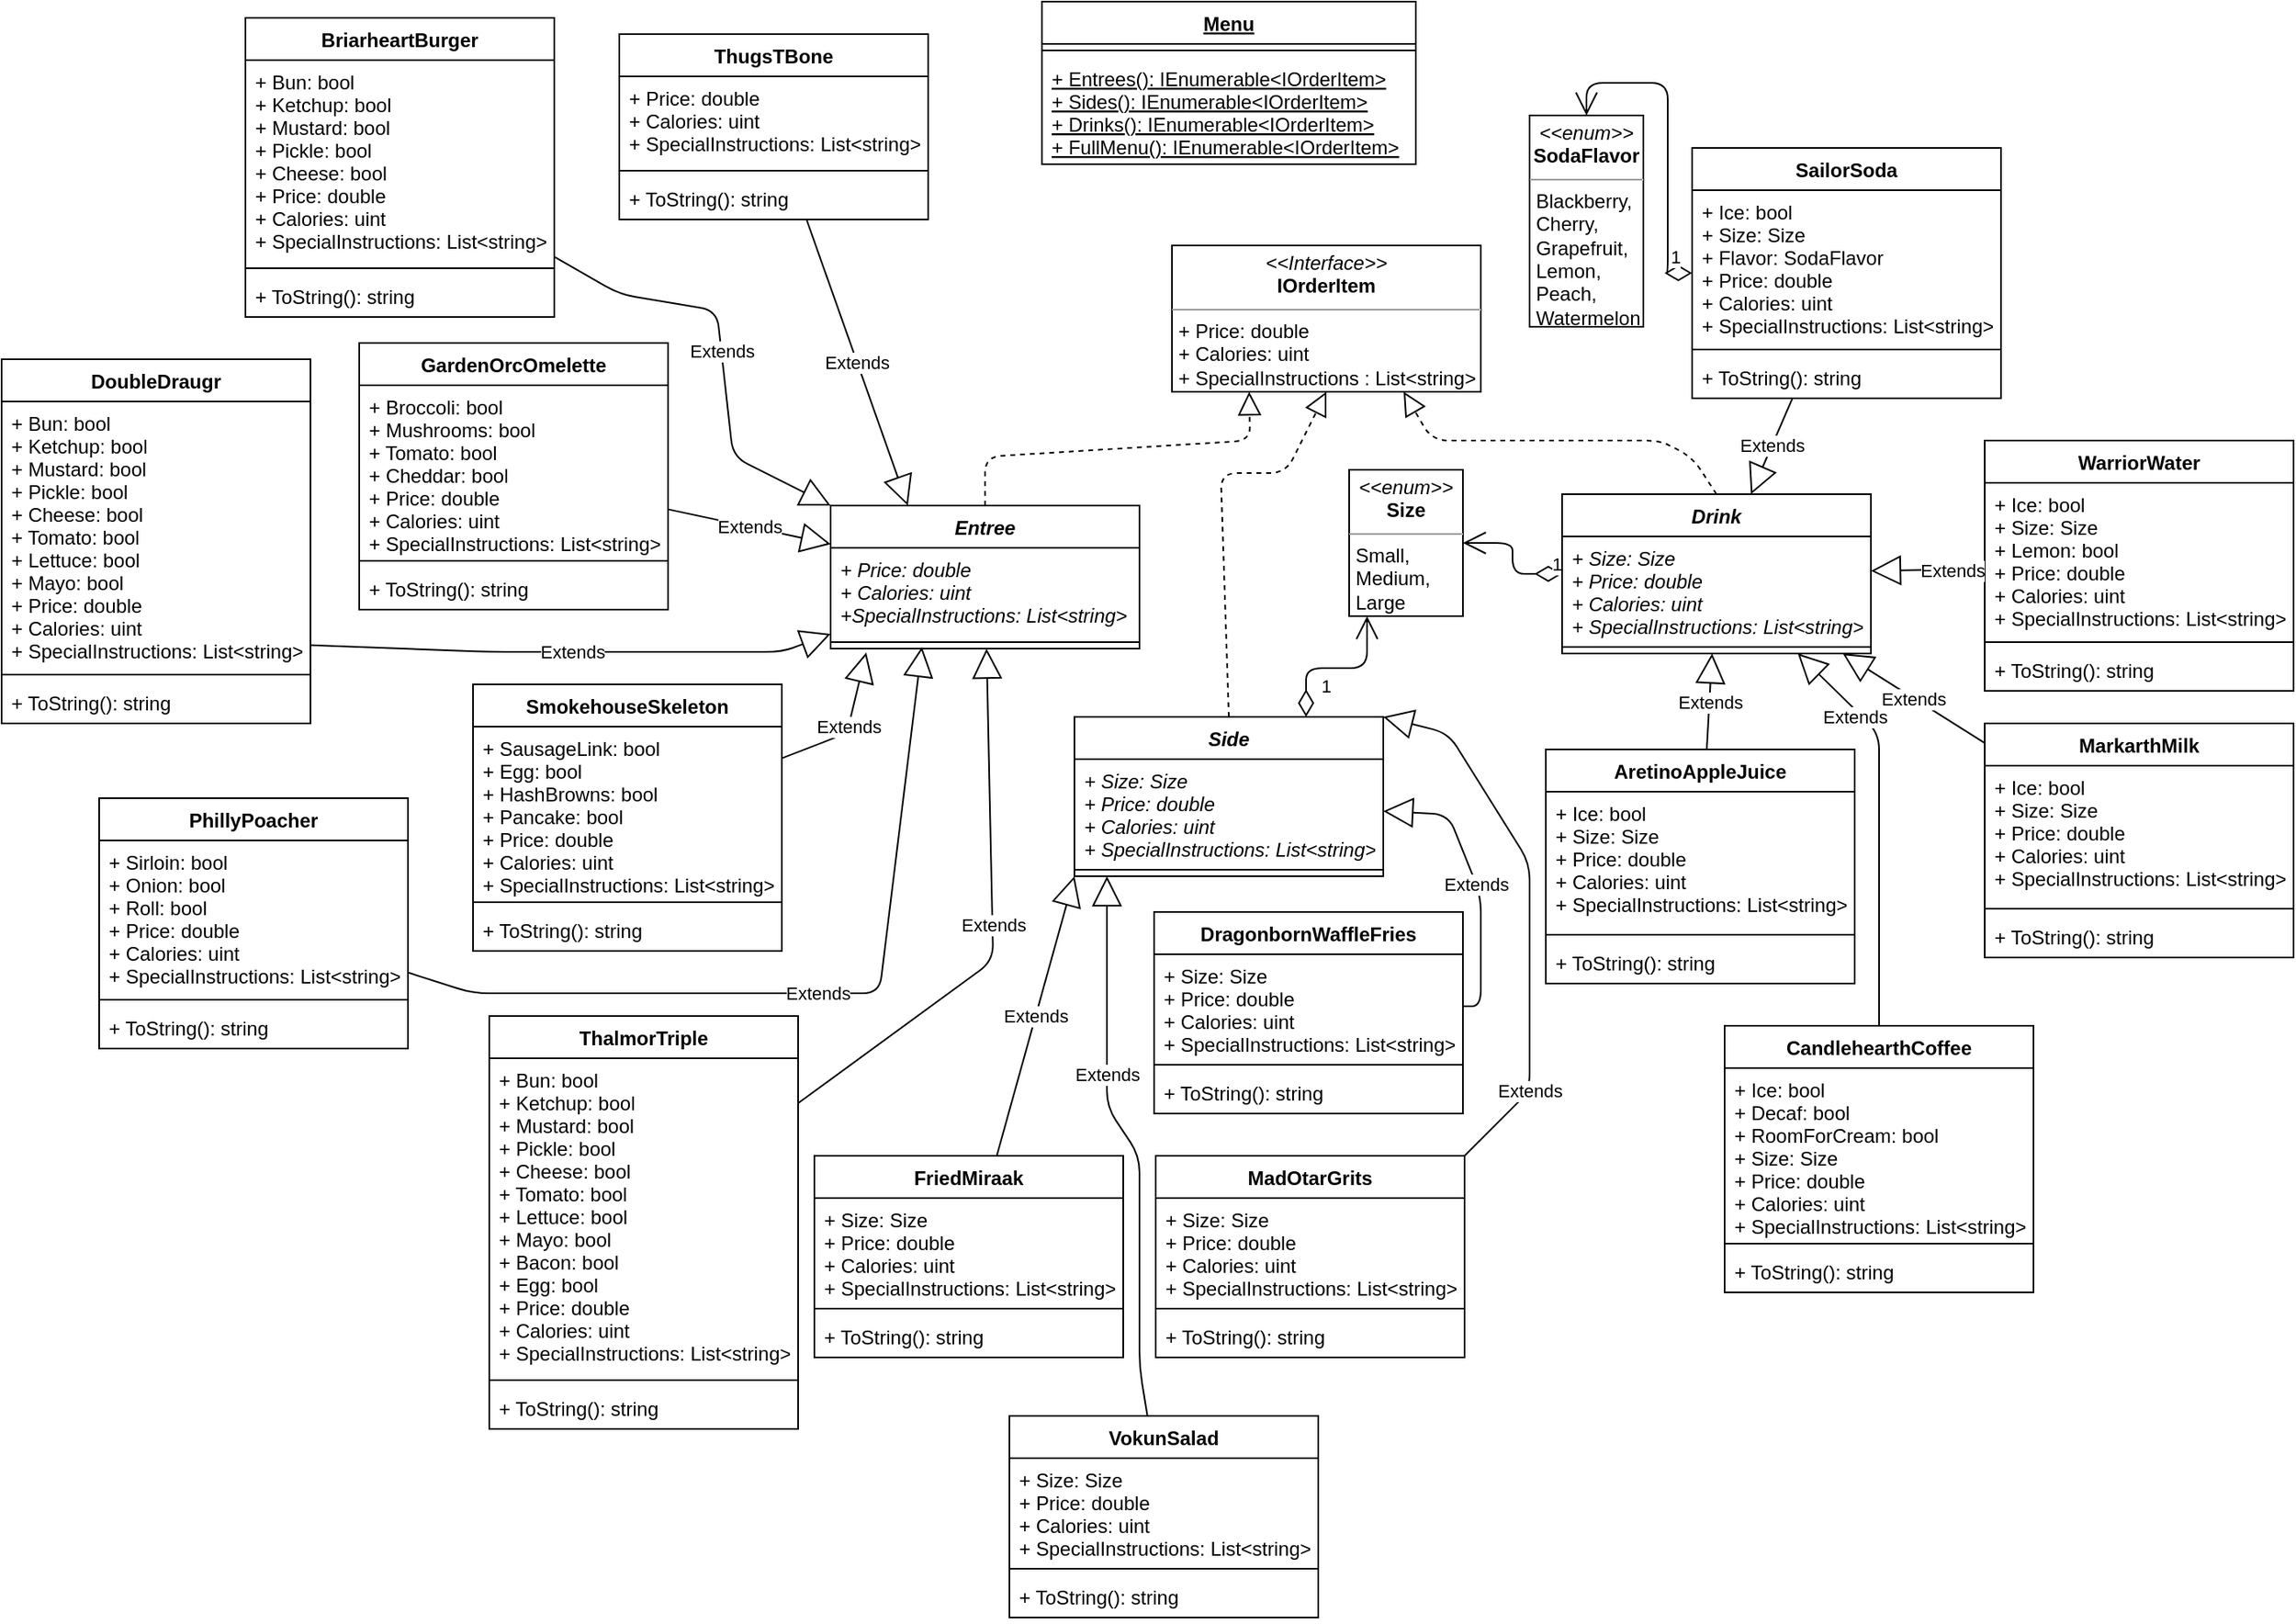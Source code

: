 <mxfile version="13.5.7" type="device"><diagram id="C5RBs43oDa-KdzZeNtuy" name="Page-1"><mxGraphModel dx="1178" dy="413" grid="1" gridSize="10" guides="1" tooltips="1" connect="1" arrows="1" fold="1" page="1" pageScale="1" pageWidth="827" pageHeight="1169" math="0" shadow="0"><root><mxCell id="WIyWlLk6GJQsqaUBKTNV-0"/><mxCell id="WIyWlLk6GJQsqaUBKTNV-1" parent="WIyWlLk6GJQsqaUBKTNV-0"/><mxCell id="XZ4FRtBqPYs6_kJzAzPm-1" value="&lt;p style=&quot;margin: 0px ; margin-top: 4px ; text-align: center&quot;&gt;&lt;i&gt;&amp;lt;&amp;lt;Interface&amp;gt;&amp;gt;&lt;/i&gt;&lt;br&gt;&lt;b&gt;IOrderItem&lt;/b&gt;&lt;/p&gt;&lt;hr size=&quot;1&quot;&gt;&lt;p style=&quot;margin: 0px ; margin-left: 4px&quot;&gt;+ Price: double&lt;br&gt;+ Calories: uint&lt;/p&gt;&lt;p style=&quot;margin: 0px ; margin-left: 4px&quot;&gt;+ SpecialInstructions : List&amp;lt;string&amp;gt;&lt;/p&gt;&lt;p style=&quot;margin: 0px ; margin-left: 4px&quot;&gt;&lt;br&gt;&lt;/p&gt;" style="verticalAlign=top;align=left;overflow=fill;fontSize=12;fontFamily=Helvetica;html=1;" vertex="1" parent="WIyWlLk6GJQsqaUBKTNV-1"><mxGeometry x="270" y="180" width="190" height="90" as="geometry"/></mxCell><mxCell id="XZ4FRtBqPYs6_kJzAzPm-2" value="Entree" style="swimlane;fontStyle=3;align=center;verticalAlign=top;childLayout=stackLayout;horizontal=1;startSize=26;horizontalStack=0;resizeParent=1;resizeParentMax=0;resizeLast=0;collapsible=1;marginBottom=0;" vertex="1" parent="WIyWlLk6GJQsqaUBKTNV-1"><mxGeometry x="60" y="340" width="190" height="88" as="geometry"/></mxCell><mxCell id="XZ4FRtBqPYs6_kJzAzPm-3" value="+ Price: double&#10;+ Calories: uint&#10;+SpecialInstructions: List&lt;string&gt;" style="text;strokeColor=none;fillColor=none;align=left;verticalAlign=top;spacingLeft=4;spacingRight=4;overflow=hidden;rotatable=0;points=[[0,0.5],[1,0.5]];portConstraint=eastwest;fontStyle=2" vertex="1" parent="XZ4FRtBqPYs6_kJzAzPm-2"><mxGeometry y="26" width="190" height="54" as="geometry"/></mxCell><mxCell id="XZ4FRtBqPYs6_kJzAzPm-4" value="" style="line;strokeWidth=1;fillColor=none;align=left;verticalAlign=middle;spacingTop=-1;spacingLeft=3;spacingRight=3;rotatable=0;labelPosition=right;points=[];portConstraint=eastwest;" vertex="1" parent="XZ4FRtBqPYs6_kJzAzPm-2"><mxGeometry y="80" width="190" height="8" as="geometry"/></mxCell><mxCell id="XZ4FRtBqPYs6_kJzAzPm-14" value="" style="endArrow=block;dashed=1;endFill=0;endSize=12;html=1;exitX=0.5;exitY=0;exitDx=0;exitDy=0;entryX=0.25;entryY=1;entryDx=0;entryDy=0;" edge="1" parent="WIyWlLk6GJQsqaUBKTNV-1" source="XZ4FRtBqPYs6_kJzAzPm-2" target="XZ4FRtBqPYs6_kJzAzPm-1"><mxGeometry width="160" relative="1" as="geometry"><mxPoint x="190" y="300" as="sourcePoint"/><mxPoint x="150" y="250" as="targetPoint"/><Array as="points"><mxPoint x="155" y="310"/><mxPoint x="318" y="300"/></Array></mxGeometry></mxCell><mxCell id="XZ4FRtBqPYs6_kJzAzPm-15" value="" style="endArrow=block;dashed=1;endFill=0;endSize=12;html=1;exitX=0.5;exitY=0;exitDx=0;exitDy=0;entryX=0.5;entryY=1;entryDx=0;entryDy=0;" edge="1" parent="WIyWlLk6GJQsqaUBKTNV-1" source="XZ4FRtBqPYs6_kJzAzPm-6" target="XZ4FRtBqPYs6_kJzAzPm-1"><mxGeometry width="160" relative="1" as="geometry"><mxPoint x="360" y="580" as="sourcePoint"/><mxPoint x="340" y="320" as="targetPoint"/><Array as="points"><mxPoint x="300" y="320"/><mxPoint x="340" y="320"/></Array></mxGeometry></mxCell><mxCell id="XZ4FRtBqPYs6_kJzAzPm-16" value="" style="endArrow=block;dashed=1;endFill=0;endSize=12;html=1;exitX=0.5;exitY=0;exitDx=0;exitDy=0;entryX=0.75;entryY=1;entryDx=0;entryDy=0;" edge="1" parent="WIyWlLk6GJQsqaUBKTNV-1" source="XZ4FRtBqPYs6_kJzAzPm-10" target="XZ4FRtBqPYs6_kJzAzPm-1"><mxGeometry width="160" relative="1" as="geometry"><mxPoint x="490" y="560" as="sourcePoint"/><mxPoint x="540" y="300" as="targetPoint"/><Array as="points"><mxPoint x="590" y="310"/><mxPoint x="570" y="300"/><mxPoint x="430" y="300"/></Array></mxGeometry></mxCell><mxCell id="XZ4FRtBqPYs6_kJzAzPm-20" value="BriarheartBurger" style="swimlane;fontStyle=1;align=center;verticalAlign=top;childLayout=stackLayout;horizontal=1;startSize=26;horizontalStack=0;resizeParent=1;resizeParentMax=0;resizeLast=0;collapsible=1;marginBottom=0;" vertex="1" parent="WIyWlLk6GJQsqaUBKTNV-1"><mxGeometry x="-300" y="40" width="190" height="184" as="geometry"/></mxCell><mxCell id="XZ4FRtBqPYs6_kJzAzPm-21" value="+ Bun: bool&#10;+ Ketchup: bool&#10;+ Mustard: bool&#10;+ Pickle: bool&#10;+ Cheese: bool&#10;+ Price: double&#10;+ Calories: uint&#10;+ SpecialInstructions: List&lt;string&gt;" style="text;strokeColor=none;fillColor=none;align=left;verticalAlign=top;spacingLeft=4;spacingRight=4;overflow=hidden;rotatable=0;points=[[0,0.5],[1,0.5]];portConstraint=eastwest;" vertex="1" parent="XZ4FRtBqPYs6_kJzAzPm-20"><mxGeometry y="26" width="190" height="124" as="geometry"/></mxCell><mxCell id="XZ4FRtBqPYs6_kJzAzPm-22" value="" style="line;strokeWidth=1;fillColor=none;align=left;verticalAlign=middle;spacingTop=-1;spacingLeft=3;spacingRight=3;rotatable=0;labelPosition=right;points=[];portConstraint=eastwest;" vertex="1" parent="XZ4FRtBqPYs6_kJzAzPm-20"><mxGeometry y="150" width="190" height="8" as="geometry"/></mxCell><mxCell id="XZ4FRtBqPYs6_kJzAzPm-23" value="+ ToString(): string" style="text;strokeColor=none;fillColor=none;align=left;verticalAlign=top;spacingLeft=4;spacingRight=4;overflow=hidden;rotatable=0;points=[[0,0.5],[1,0.5]];portConstraint=eastwest;" vertex="1" parent="XZ4FRtBqPYs6_kJzAzPm-20"><mxGeometry y="158" width="190" height="26" as="geometry"/></mxCell><mxCell id="XZ4FRtBqPYs6_kJzAzPm-92" value="SailorSoda" style="swimlane;fontStyle=1;align=center;verticalAlign=top;childLayout=stackLayout;horizontal=1;startSize=26;horizontalStack=0;resizeParent=1;resizeParentMax=0;resizeLast=0;collapsible=1;marginBottom=0;" vertex="1" parent="WIyWlLk6GJQsqaUBKTNV-1"><mxGeometry x="590" y="120" width="190" height="154" as="geometry"/></mxCell><mxCell id="XZ4FRtBqPYs6_kJzAzPm-93" value="+ Ice: bool&#10;+ Size: Size&#10;+ Flavor: SodaFlavor&#10;+ Price: double&#10;+ Calories: uint&#10;+ SpecialInstructions: List&lt;string&gt;" style="text;strokeColor=none;fillColor=none;align=left;verticalAlign=top;spacingLeft=4;spacingRight=4;overflow=hidden;rotatable=0;points=[[0,0.5],[1,0.5]];portConstraint=eastwest;" vertex="1" parent="XZ4FRtBqPYs6_kJzAzPm-92"><mxGeometry y="26" width="190" height="94" as="geometry"/></mxCell><mxCell id="XZ4FRtBqPYs6_kJzAzPm-94" value="" style="line;strokeWidth=1;fillColor=none;align=left;verticalAlign=middle;spacingTop=-1;spacingLeft=3;spacingRight=3;rotatable=0;labelPosition=right;points=[];portConstraint=eastwest;" vertex="1" parent="XZ4FRtBqPYs6_kJzAzPm-92"><mxGeometry y="120" width="190" height="8" as="geometry"/></mxCell><mxCell id="XZ4FRtBqPYs6_kJzAzPm-95" value="+ ToString(): string" style="text;strokeColor=none;fillColor=none;align=left;verticalAlign=top;spacingLeft=4;spacingRight=4;overflow=hidden;rotatable=0;points=[[0,0.5],[1,0.5]];portConstraint=eastwest;" vertex="1" parent="XZ4FRtBqPYs6_kJzAzPm-92"><mxGeometry y="128" width="190" height="26" as="geometry"/></mxCell><mxCell id="XZ4FRtBqPYs6_kJzAzPm-115" value="Menu" style="swimlane;fontStyle=5;align=center;verticalAlign=top;childLayout=stackLayout;horizontal=1;startSize=26;horizontalStack=0;resizeParent=1;resizeParentMax=0;resizeLast=0;collapsible=1;marginBottom=0;" vertex="1" parent="WIyWlLk6GJQsqaUBKTNV-1"><mxGeometry x="190" y="30" width="230" height="100" as="geometry"/></mxCell><mxCell id="XZ4FRtBqPYs6_kJzAzPm-117" value="" style="line;strokeWidth=1;fillColor=none;align=left;verticalAlign=middle;spacingTop=-1;spacingLeft=3;spacingRight=3;rotatable=0;labelPosition=right;points=[];portConstraint=eastwest;" vertex="1" parent="XZ4FRtBqPYs6_kJzAzPm-115"><mxGeometry y="26" width="230" height="8" as="geometry"/></mxCell><mxCell id="XZ4FRtBqPYs6_kJzAzPm-118" value="+ Entrees(): IEnumerable&lt;IOrderItem&gt;&#10;+ Sides(): IEnumerable&lt;IOrderItem&gt;&#10;+ Drinks(): IEnumerable&lt;IOrderItem&gt;&#10;+ FullMenu(): IEnumerable&lt;IOrderItem&gt;" style="text;strokeColor=none;fillColor=none;align=left;verticalAlign=top;spacingLeft=4;spacingRight=4;overflow=hidden;rotatable=0;points=[[0,0.5],[1,0.5]];portConstraint=eastwest;fontStyle=4" vertex="1" parent="XZ4FRtBqPYs6_kJzAzPm-115"><mxGeometry y="34" width="230" height="66" as="geometry"/></mxCell><mxCell id="XZ4FRtBqPYs6_kJzAzPm-40" value="ThalmorTriple" style="swimlane;fontStyle=1;align=center;verticalAlign=top;childLayout=stackLayout;horizontal=1;startSize=26;horizontalStack=0;resizeParent=1;resizeParentMax=0;resizeLast=0;collapsible=1;marginBottom=0;" vertex="1" parent="WIyWlLk6GJQsqaUBKTNV-1"><mxGeometry x="-150" y="654" width="190" height="254" as="geometry"/></mxCell><mxCell id="XZ4FRtBqPYs6_kJzAzPm-41" value="+ Bun: bool&#10;+ Ketchup: bool&#10;+ Mustard: bool&#10;+ Pickle: bool&#10;+ Cheese: bool&#10;+ Tomato: bool&#10;+ Lettuce: bool&#10;+ Mayo: bool&#10;+ Bacon: bool&#10;+ Egg: bool&#10;+ Price: double&#10;+ Calories: uint&#10;+ SpecialInstructions: List&lt;string&gt;" style="text;strokeColor=none;fillColor=none;align=left;verticalAlign=top;spacingLeft=4;spacingRight=4;overflow=hidden;rotatable=0;points=[[0,0.5],[1,0.5]];portConstraint=eastwest;" vertex="1" parent="XZ4FRtBqPYs6_kJzAzPm-40"><mxGeometry y="26" width="190" height="194" as="geometry"/></mxCell><mxCell id="XZ4FRtBqPYs6_kJzAzPm-42" value="" style="line;strokeWidth=1;fillColor=none;align=left;verticalAlign=middle;spacingTop=-1;spacingLeft=3;spacingRight=3;rotatable=0;labelPosition=right;points=[];portConstraint=eastwest;" vertex="1" parent="XZ4FRtBqPYs6_kJzAzPm-40"><mxGeometry y="220" width="190" height="8" as="geometry"/></mxCell><mxCell id="XZ4FRtBqPYs6_kJzAzPm-43" value="+ ToString(): string" style="text;strokeColor=none;fillColor=none;align=left;verticalAlign=top;spacingLeft=4;spacingRight=4;overflow=hidden;rotatable=0;points=[[0,0.5],[1,0.5]];portConstraint=eastwest;" vertex="1" parent="XZ4FRtBqPYs6_kJzAzPm-40"><mxGeometry y="228" width="190" height="26" as="geometry"/></mxCell><mxCell id="XZ4FRtBqPYs6_kJzAzPm-36" value="SmokehouseSkeleton" style="swimlane;fontStyle=1;align=center;verticalAlign=top;childLayout=stackLayout;horizontal=1;startSize=26;horizontalStack=0;resizeParent=1;resizeParentMax=0;resizeLast=0;collapsible=1;marginBottom=0;" vertex="1" parent="WIyWlLk6GJQsqaUBKTNV-1"><mxGeometry x="-160" y="450" width="190" height="164" as="geometry"/></mxCell><mxCell id="XZ4FRtBqPYs6_kJzAzPm-37" value="+ SausageLink: bool&#10;+ Egg: bool&#10;+ HashBrowns: bool&#10;+ Pancake: bool&#10;+ Price: double&#10;+ Calories: uint&#10;+ SpecialInstructions: List&lt;string&gt;" style="text;strokeColor=none;fillColor=none;align=left;verticalAlign=top;spacingLeft=4;spacingRight=4;overflow=hidden;rotatable=0;points=[[0,0.5],[1,0.5]];portConstraint=eastwest;" vertex="1" parent="XZ4FRtBqPYs6_kJzAzPm-36"><mxGeometry y="26" width="190" height="104" as="geometry"/></mxCell><mxCell id="XZ4FRtBqPYs6_kJzAzPm-38" value="" style="line;strokeWidth=1;fillColor=none;align=left;verticalAlign=middle;spacingTop=-1;spacingLeft=3;spacingRight=3;rotatable=0;labelPosition=right;points=[];portConstraint=eastwest;" vertex="1" parent="XZ4FRtBqPYs6_kJzAzPm-36"><mxGeometry y="130" width="190" height="8" as="geometry"/></mxCell><mxCell id="XZ4FRtBqPYs6_kJzAzPm-39" value="+ ToString(): string" style="text;strokeColor=none;fillColor=none;align=left;verticalAlign=top;spacingLeft=4;spacingRight=4;overflow=hidden;rotatable=0;points=[[0,0.5],[1,0.5]];portConstraint=eastwest;" vertex="1" parent="XZ4FRtBqPYs6_kJzAzPm-36"><mxGeometry y="138" width="190" height="26" as="geometry"/></mxCell><mxCell id="XZ4FRtBqPYs6_kJzAzPm-32" value="PhillyPoacher" style="swimlane;fontStyle=1;align=center;verticalAlign=top;childLayout=stackLayout;horizontal=1;startSize=26;horizontalStack=0;resizeParent=1;resizeParentMax=0;resizeLast=0;collapsible=1;marginBottom=0;" vertex="1" parent="WIyWlLk6GJQsqaUBKTNV-1"><mxGeometry x="-390" y="520" width="190" height="154" as="geometry"/></mxCell><mxCell id="XZ4FRtBqPYs6_kJzAzPm-33" value="+ Sirloin: bool&#10;+ Onion: bool&#10;+ Roll: bool&#10;+ Price: double&#10;+ Calories: uint&#10;+ SpecialInstructions: List&lt;string&gt;" style="text;strokeColor=none;fillColor=none;align=left;verticalAlign=top;spacingLeft=4;spacingRight=4;overflow=hidden;rotatable=0;points=[[0,0.5],[1,0.5]];portConstraint=eastwest;" vertex="1" parent="XZ4FRtBqPYs6_kJzAzPm-32"><mxGeometry y="26" width="190" height="94" as="geometry"/></mxCell><mxCell id="XZ4FRtBqPYs6_kJzAzPm-34" value="" style="line;strokeWidth=1;fillColor=none;align=left;verticalAlign=middle;spacingTop=-1;spacingLeft=3;spacingRight=3;rotatable=0;labelPosition=right;points=[];portConstraint=eastwest;" vertex="1" parent="XZ4FRtBqPYs6_kJzAzPm-32"><mxGeometry y="120" width="190" height="8" as="geometry"/></mxCell><mxCell id="XZ4FRtBqPYs6_kJzAzPm-35" value="+ ToString(): string" style="text;strokeColor=none;fillColor=none;align=left;verticalAlign=top;spacingLeft=4;spacingRight=4;overflow=hidden;rotatable=0;points=[[0,0.5],[1,0.5]];portConstraint=eastwest;" vertex="1" parent="XZ4FRtBqPYs6_kJzAzPm-32"><mxGeometry y="128" width="190" height="26" as="geometry"/></mxCell><mxCell id="XZ4FRtBqPYs6_kJzAzPm-48" value="Extends" style="endArrow=block;endSize=16;endFill=0;html=1;" edge="1" parent="WIyWlLk6GJQsqaUBKTNV-1" source="XZ4FRtBqPYs6_kJzAzPm-41" target="XZ4FRtBqPYs6_kJzAzPm-2"><mxGeometry width="160" relative="1" as="geometry"><mxPoint x="80" y="590" as="sourcePoint"/><mxPoint x="240" y="590" as="targetPoint"/><Array as="points"><mxPoint x="160" y="620"/></Array></mxGeometry></mxCell><mxCell id="XZ4FRtBqPYs6_kJzAzPm-49" value="Extends" style="endArrow=block;endSize=16;endFill=0;html=1;entryX=0.351;entryY=1.038;entryDx=0;entryDy=0;entryPerimeter=0;" edge="1" parent="WIyWlLk6GJQsqaUBKTNV-1" source="XZ4FRtBqPYs6_kJzAzPm-32"><mxGeometry width="160" relative="1" as="geometry"><mxPoint x="-320" y="810" as="sourcePoint"/><mxPoint x="116.16" y="426.988" as="targetPoint"/><Array as="points"><mxPoint x="-160" y="640"/><mxPoint x="90" y="640"/></Array></mxGeometry></mxCell><mxCell id="XZ4FRtBqPYs6_kJzAzPm-50" value="Extends" style="endArrow=block;endSize=16;endFill=0;html=1;exitX=1.001;exitY=0.914;exitDx=0;exitDy=0;exitPerimeter=0;" edge="1" parent="WIyWlLk6GJQsqaUBKTNV-1" source="XZ4FRtBqPYs6_kJzAzPm-25" target="XZ4FRtBqPYs6_kJzAzPm-2"><mxGeometry width="160" relative="1" as="geometry"><mxPoint x="-470" y="790" as="sourcePoint"/><mxPoint x="-310" y="790" as="targetPoint"/><Array as="points"><mxPoint x="-150" y="430"/><mxPoint x="30" y="430"/></Array></mxGeometry></mxCell><mxCell id="XZ4FRtBqPYs6_kJzAzPm-44" value="ThugsTBone" style="swimlane;fontStyle=1;align=center;verticalAlign=top;childLayout=stackLayout;horizontal=1;startSize=26;horizontalStack=0;resizeParent=1;resizeParentMax=0;resizeLast=0;collapsible=1;marginBottom=0;" vertex="1" parent="WIyWlLk6GJQsqaUBKTNV-1"><mxGeometry x="-70" y="50" width="190" height="114" as="geometry"/></mxCell><mxCell id="XZ4FRtBqPYs6_kJzAzPm-45" value="+ Price: double&#10;+ Calories: uint&#10;+ SpecialInstructions: List&lt;string&gt;" style="text;strokeColor=none;fillColor=none;align=left;verticalAlign=top;spacingLeft=4;spacingRight=4;overflow=hidden;rotatable=0;points=[[0,0.5],[1,0.5]];portConstraint=eastwest;" vertex="1" parent="XZ4FRtBqPYs6_kJzAzPm-44"><mxGeometry y="26" width="190" height="54" as="geometry"/></mxCell><mxCell id="XZ4FRtBqPYs6_kJzAzPm-46" value="" style="line;strokeWidth=1;fillColor=none;align=left;verticalAlign=middle;spacingTop=-1;spacingLeft=3;spacingRight=3;rotatable=0;labelPosition=right;points=[];portConstraint=eastwest;" vertex="1" parent="XZ4FRtBqPYs6_kJzAzPm-44"><mxGeometry y="80" width="190" height="8" as="geometry"/></mxCell><mxCell id="XZ4FRtBqPYs6_kJzAzPm-47" value="+ ToString(): string" style="text;strokeColor=none;fillColor=none;align=left;verticalAlign=top;spacingLeft=4;spacingRight=4;overflow=hidden;rotatable=0;points=[[0,0.5],[1,0.5]];portConstraint=eastwest;" vertex="1" parent="XZ4FRtBqPYs6_kJzAzPm-44"><mxGeometry y="88" width="190" height="26" as="geometry"/></mxCell><mxCell id="XZ4FRtBqPYs6_kJzAzPm-51" value="Extends" style="endArrow=block;endSize=16;endFill=0;html=1;entryX=0;entryY=0;entryDx=0;entryDy=0;" edge="1" parent="WIyWlLk6GJQsqaUBKTNV-1" source="XZ4FRtBqPYs6_kJzAzPm-20" target="XZ4FRtBqPYs6_kJzAzPm-2"><mxGeometry width="160" relative="1" as="geometry"><mxPoint x="-630" y="260" as="sourcePoint"/><mxPoint x="-470" y="260" as="targetPoint"/><Array as="points"><mxPoint x="-70" y="210"/><mxPoint x="-10" y="220"/><mxPoint y="310"/></Array></mxGeometry></mxCell><mxCell id="XZ4FRtBqPYs6_kJzAzPm-24" value="DoubleDraugr" style="swimlane;fontStyle=1;align=center;verticalAlign=top;childLayout=stackLayout;horizontal=1;startSize=26;horizontalStack=0;resizeParent=1;resizeParentMax=0;resizeLast=0;collapsible=1;marginBottom=0;" vertex="1" parent="WIyWlLk6GJQsqaUBKTNV-1"><mxGeometry x="-450" y="250" width="190" height="224" as="geometry"/></mxCell><mxCell id="XZ4FRtBqPYs6_kJzAzPm-25" value="+ Bun: bool&#10;+ Ketchup: bool&#10;+ Mustard: bool&#10;+ Pickle: bool&#10;+ Cheese: bool&#10;+ Tomato: bool&#10;+ Lettuce: bool&#10;+ Mayo: bool&#10;+ Price: double&#10;+ Calories: uint&#10;+ SpecialInstructions: List&lt;string&gt;" style="text;strokeColor=none;fillColor=none;align=left;verticalAlign=top;spacingLeft=4;spacingRight=4;overflow=hidden;rotatable=0;points=[[0,0.5],[1,0.5]];portConstraint=eastwest;" vertex="1" parent="XZ4FRtBqPYs6_kJzAzPm-24"><mxGeometry y="26" width="190" height="164" as="geometry"/></mxCell><mxCell id="XZ4FRtBqPYs6_kJzAzPm-26" value="" style="line;strokeWidth=1;fillColor=none;align=left;verticalAlign=middle;spacingTop=-1;spacingLeft=3;spacingRight=3;rotatable=0;labelPosition=right;points=[];portConstraint=eastwest;" vertex="1" parent="XZ4FRtBqPYs6_kJzAzPm-24"><mxGeometry y="190" width="190" height="8" as="geometry"/></mxCell><mxCell id="XZ4FRtBqPYs6_kJzAzPm-27" value="+ ToString(): string" style="text;strokeColor=none;fillColor=none;align=left;verticalAlign=top;spacingLeft=4;spacingRight=4;overflow=hidden;rotatable=0;points=[[0,0.5],[1,0.5]];portConstraint=eastwest;" vertex="1" parent="XZ4FRtBqPYs6_kJzAzPm-24"><mxGeometry y="198" width="190" height="26" as="geometry"/></mxCell><mxCell id="XZ4FRtBqPYs6_kJzAzPm-28" value="GardenOrcOmelette" style="swimlane;fontStyle=1;align=center;verticalAlign=top;childLayout=stackLayout;horizontal=1;startSize=26;horizontalStack=0;resizeParent=1;resizeParentMax=0;resizeLast=0;collapsible=1;marginBottom=0;" vertex="1" parent="WIyWlLk6GJQsqaUBKTNV-1"><mxGeometry x="-230" y="240" width="190" height="164" as="geometry"/></mxCell><mxCell id="XZ4FRtBqPYs6_kJzAzPm-29" value="+ Broccoli: bool&#10;+ Mushrooms: bool&#10;+ Tomato: bool&#10;+ Cheddar: bool&#10;+ Price: double&#10;+ Calories: uint&#10;+ SpecialInstructions: List&lt;string&gt;" style="text;strokeColor=none;fillColor=none;align=left;verticalAlign=top;spacingLeft=4;spacingRight=4;overflow=hidden;rotatable=0;points=[[0,0.5],[1,0.5]];portConstraint=eastwest;" vertex="1" parent="XZ4FRtBqPYs6_kJzAzPm-28"><mxGeometry y="26" width="190" height="104" as="geometry"/></mxCell><mxCell id="XZ4FRtBqPYs6_kJzAzPm-30" value="" style="line;strokeWidth=1;fillColor=none;align=left;verticalAlign=middle;spacingTop=-1;spacingLeft=3;spacingRight=3;rotatable=0;labelPosition=right;points=[];portConstraint=eastwest;" vertex="1" parent="XZ4FRtBqPYs6_kJzAzPm-28"><mxGeometry y="130" width="190" height="8" as="geometry"/></mxCell><mxCell id="XZ4FRtBqPYs6_kJzAzPm-31" value="+ ToString(): string" style="text;strokeColor=none;fillColor=none;align=left;verticalAlign=top;spacingLeft=4;spacingRight=4;overflow=hidden;rotatable=0;points=[[0,0.5],[1,0.5]];portConstraint=eastwest;" vertex="1" parent="XZ4FRtBqPYs6_kJzAzPm-28"><mxGeometry y="138" width="190" height="26" as="geometry"/></mxCell><mxCell id="XZ4FRtBqPYs6_kJzAzPm-52" value="Extends" style="endArrow=block;endSize=16;endFill=0;html=1;" edge="1" parent="WIyWlLk6GJQsqaUBKTNV-1" source="XZ4FRtBqPYs6_kJzAzPm-28" target="XZ4FRtBqPYs6_kJzAzPm-2"><mxGeometry width="160" relative="1" as="geometry"><mxPoint x="-670" y="580" as="sourcePoint"/><mxPoint x="-510" y="580" as="targetPoint"/></mxGeometry></mxCell><mxCell id="XZ4FRtBqPYs6_kJzAzPm-53" value="Extends" style="endArrow=block;endSize=16;endFill=0;html=1;entryX=0.25;entryY=0;entryDx=0;entryDy=0;" edge="1" parent="WIyWlLk6GJQsqaUBKTNV-1" source="XZ4FRtBqPYs6_kJzAzPm-44" target="XZ4FRtBqPYs6_kJzAzPm-2"><mxGeometry width="160" relative="1" as="geometry"><mxPoint x="150" y="210" as="sourcePoint"/><mxPoint x="310" y="210" as="targetPoint"/></mxGeometry></mxCell><mxCell id="XZ4FRtBqPYs6_kJzAzPm-54" value="Extends" style="endArrow=block;endSize=16;endFill=0;html=1;entryX=0.137;entryY=1.17;entryDx=0;entryDy=0;entryPerimeter=0;" edge="1" parent="WIyWlLk6GJQsqaUBKTNV-1" source="XZ4FRtBqPYs6_kJzAzPm-36"><mxGeometry width="160" relative="1" as="geometry"><mxPoint x="-440" y="790" as="sourcePoint"/><mxPoint x="81.92" y="430.42" as="targetPoint"/><Array as="points"><mxPoint x="70" y="480"/></Array></mxGeometry></mxCell><mxCell id="XZ4FRtBqPYs6_kJzAzPm-56" value="&lt;p style=&quot;margin: 0px ; margin-top: 4px ; text-align: center&quot;&gt;&lt;i&gt;&amp;lt;&amp;lt;enum&amp;gt;&amp;gt;&lt;/i&gt;&lt;br&gt;&lt;b&gt;Size&lt;/b&gt;&lt;/p&gt;&lt;hr size=&quot;1&quot;&gt;&lt;p style=&quot;margin: 0px ; margin-left: 4px&quot;&gt;Small,&amp;nbsp;&lt;/p&gt;&lt;p style=&quot;margin: 0px ; margin-left: 4px&quot;&gt;Medium,&amp;nbsp;&lt;/p&gt;&lt;p style=&quot;margin: 0px ; margin-left: 4px&quot;&gt;Large&lt;/p&gt;" style="verticalAlign=top;align=left;overflow=fill;fontSize=12;fontFamily=Helvetica;html=1;" vertex="1" parent="WIyWlLk6GJQsqaUBKTNV-1"><mxGeometry x="379" y="318" width="70" height="90" as="geometry"/></mxCell><mxCell id="XZ4FRtBqPYs6_kJzAzPm-57" value="1" style="endArrow=open;html=1;endSize=12;startArrow=diamondThin;startSize=14;startFill=0;edgeStyle=orthogonalEdgeStyle;align=left;verticalAlign=bottom;exitX=0.75;exitY=0;exitDx=0;exitDy=0;" edge="1" parent="WIyWlLk6GJQsqaUBKTNV-1" source="XZ4FRtBqPYs6_kJzAzPm-6" target="XZ4FRtBqPYs6_kJzAzPm-56"><mxGeometry x="-0.247" y="-20" relative="1" as="geometry"><mxPoint x="270" y="740" as="sourcePoint"/><mxPoint x="430" y="740" as="targetPoint"/><Array as="points"><mxPoint x="353" y="440"/><mxPoint x="390" y="440"/></Array><mxPoint as="offset"/></mxGeometry></mxCell><mxCell id="XZ4FRtBqPYs6_kJzAzPm-58" value="1" style="endArrow=open;html=1;endSize=12;startArrow=diamondThin;startSize=14;startFill=0;edgeStyle=orthogonalEdgeStyle;align=left;verticalAlign=bottom;" edge="1" parent="WIyWlLk6GJQsqaUBKTNV-1" source="XZ4FRtBqPYs6_kJzAzPm-10" target="XZ4FRtBqPYs6_kJzAzPm-56"><mxGeometry x="-0.765" y="3" relative="1" as="geometry"><mxPoint x="480" y="680" as="sourcePoint"/><mxPoint x="640" y="680" as="targetPoint"/><mxPoint x="1" as="offset"/></mxGeometry></mxCell><mxCell id="XZ4FRtBqPYs6_kJzAzPm-10" value="Drink" style="swimlane;fontStyle=3;align=center;verticalAlign=top;childLayout=stackLayout;horizontal=1;startSize=26;horizontalStack=0;resizeParent=1;resizeParentMax=0;resizeLast=0;collapsible=1;marginBottom=0;" vertex="1" parent="WIyWlLk6GJQsqaUBKTNV-1"><mxGeometry x="510" y="333" width="190" height="98" as="geometry"/></mxCell><mxCell id="XZ4FRtBqPYs6_kJzAzPm-11" value="+ Size: Size&#10;+ Price: double&#10;+ Calories: uint&#10;+ SpecialInstructions: List&lt;string&gt;" style="text;strokeColor=none;fillColor=none;align=left;verticalAlign=top;spacingLeft=4;spacingRight=4;overflow=hidden;rotatable=0;points=[[0,0.5],[1,0.5]];portConstraint=eastwest;fontStyle=2" vertex="1" parent="XZ4FRtBqPYs6_kJzAzPm-10"><mxGeometry y="26" width="190" height="64" as="geometry"/></mxCell><mxCell id="XZ4FRtBqPYs6_kJzAzPm-12" value="" style="line;strokeWidth=1;fillColor=none;align=left;verticalAlign=middle;spacingTop=-1;spacingLeft=3;spacingRight=3;rotatable=0;labelPosition=right;points=[];portConstraint=eastwest;" vertex="1" parent="XZ4FRtBqPYs6_kJzAzPm-10"><mxGeometry y="90" width="190" height="8" as="geometry"/></mxCell><mxCell id="XZ4FRtBqPYs6_kJzAzPm-6" value="Side" style="swimlane;fontStyle=3;align=center;verticalAlign=top;childLayout=stackLayout;horizontal=1;startSize=26;horizontalStack=0;resizeParent=1;resizeParentMax=0;resizeLast=0;collapsible=1;marginBottom=0;" vertex="1" parent="WIyWlLk6GJQsqaUBKTNV-1"><mxGeometry x="210" y="470" width="190" height="98" as="geometry"/></mxCell><mxCell id="XZ4FRtBqPYs6_kJzAzPm-7" value="+ Size: Size&#10;+ Price: double&#10;+ Calories: uint&#10;+ SpecialInstructions: List&lt;string&gt;" style="text;strokeColor=none;fillColor=none;align=left;verticalAlign=top;spacingLeft=4;spacingRight=4;overflow=hidden;rotatable=0;points=[[0,0.5],[1,0.5]];portConstraint=eastwest;fontStyle=2" vertex="1" parent="XZ4FRtBqPYs6_kJzAzPm-6"><mxGeometry y="26" width="190" height="64" as="geometry"/></mxCell><mxCell id="XZ4FRtBqPYs6_kJzAzPm-8" value="" style="line;strokeWidth=1;fillColor=none;align=left;verticalAlign=middle;spacingTop=-1;spacingLeft=3;spacingRight=3;rotatable=0;labelPosition=right;points=[];portConstraint=eastwest;" vertex="1" parent="XZ4FRtBqPYs6_kJzAzPm-6"><mxGeometry y="90" width="190" height="8" as="geometry"/></mxCell><mxCell id="XZ4FRtBqPYs6_kJzAzPm-66" value="DragonbornWaffleFries" style="swimlane;fontStyle=1;align=center;verticalAlign=top;childLayout=stackLayout;horizontal=1;startSize=26;horizontalStack=0;resizeParent=1;resizeParentMax=0;resizeLast=0;collapsible=1;marginBottom=0;" vertex="1" parent="WIyWlLk6GJQsqaUBKTNV-1"><mxGeometry x="259" y="590" width="190" height="124" as="geometry"/></mxCell><mxCell id="XZ4FRtBqPYs6_kJzAzPm-67" value="+ Size: Size&#10;+ Price: double&#10;+ Calories: uint&#10;+ SpecialInstructions: List&lt;string&gt;" style="text;strokeColor=none;fillColor=none;align=left;verticalAlign=top;spacingLeft=4;spacingRight=4;overflow=hidden;rotatable=0;points=[[0,0.5],[1,0.5]];portConstraint=eastwest;" vertex="1" parent="XZ4FRtBqPYs6_kJzAzPm-66"><mxGeometry y="26" width="190" height="64" as="geometry"/></mxCell><mxCell id="XZ4FRtBqPYs6_kJzAzPm-68" value="" style="line;strokeWidth=1;fillColor=none;align=left;verticalAlign=middle;spacingTop=-1;spacingLeft=3;spacingRight=3;rotatable=0;labelPosition=right;points=[];portConstraint=eastwest;" vertex="1" parent="XZ4FRtBqPYs6_kJzAzPm-66"><mxGeometry y="90" width="190" height="8" as="geometry"/></mxCell><mxCell id="XZ4FRtBqPYs6_kJzAzPm-69" value="+ ToString(): string" style="text;strokeColor=none;fillColor=none;align=left;verticalAlign=top;spacingLeft=4;spacingRight=4;overflow=hidden;rotatable=0;points=[[0,0.5],[1,0.5]];portConstraint=eastwest;" vertex="1" parent="XZ4FRtBqPYs6_kJzAzPm-66"><mxGeometry y="98" width="190" height="26" as="geometry"/></mxCell><mxCell id="XZ4FRtBqPYs6_kJzAzPm-96" value="WarriorWater" style="swimlane;fontStyle=1;align=center;verticalAlign=top;childLayout=stackLayout;horizontal=1;startSize=26;horizontalStack=0;resizeParent=1;resizeParentMax=0;resizeLast=0;collapsible=1;marginBottom=0;" vertex="1" parent="WIyWlLk6GJQsqaUBKTNV-1"><mxGeometry x="770" y="300" width="190" height="154" as="geometry"/></mxCell><mxCell id="XZ4FRtBqPYs6_kJzAzPm-97" value="+ Ice: bool&#10;+ Size: Size&#10;+ Lemon: bool&#10;+ Price: double&#10;+ Calories: uint&#10;+ SpecialInstructions: List&lt;string&gt;" style="text;strokeColor=none;fillColor=none;align=left;verticalAlign=top;spacingLeft=4;spacingRight=4;overflow=hidden;rotatable=0;points=[[0,0.5],[1,0.5]];portConstraint=eastwest;" vertex="1" parent="XZ4FRtBqPYs6_kJzAzPm-96"><mxGeometry y="26" width="190" height="94" as="geometry"/></mxCell><mxCell id="XZ4FRtBqPYs6_kJzAzPm-98" value="" style="line;strokeWidth=1;fillColor=none;align=left;verticalAlign=middle;spacingTop=-1;spacingLeft=3;spacingRight=3;rotatable=0;labelPosition=right;points=[];portConstraint=eastwest;" vertex="1" parent="XZ4FRtBqPYs6_kJzAzPm-96"><mxGeometry y="120" width="190" height="8" as="geometry"/></mxCell><mxCell id="XZ4FRtBqPYs6_kJzAzPm-99" value="+ ToString(): string" style="text;strokeColor=none;fillColor=none;align=left;verticalAlign=top;spacingLeft=4;spacingRight=4;overflow=hidden;rotatable=0;points=[[0,0.5],[1,0.5]];portConstraint=eastwest;" vertex="1" parent="XZ4FRtBqPYs6_kJzAzPm-96"><mxGeometry y="128" width="190" height="26" as="geometry"/></mxCell><mxCell id="XZ4FRtBqPYs6_kJzAzPm-74" value="VokunSalad" style="swimlane;fontStyle=1;align=center;verticalAlign=top;childLayout=stackLayout;horizontal=1;startSize=26;horizontalStack=0;resizeParent=1;resizeParentMax=0;resizeLast=0;collapsible=1;marginBottom=0;" vertex="1" parent="WIyWlLk6GJQsqaUBKTNV-1"><mxGeometry x="170" y="900" width="190" height="124" as="geometry"/></mxCell><mxCell id="XZ4FRtBqPYs6_kJzAzPm-75" value="+ Size: Size&#10;+ Price: double&#10;+ Calories: uint&#10;+ SpecialInstructions: List&lt;string&gt;" style="text;strokeColor=none;fillColor=none;align=left;verticalAlign=top;spacingLeft=4;spacingRight=4;overflow=hidden;rotatable=0;points=[[0,0.5],[1,0.5]];portConstraint=eastwest;" vertex="1" parent="XZ4FRtBqPYs6_kJzAzPm-74"><mxGeometry y="26" width="190" height="64" as="geometry"/></mxCell><mxCell id="XZ4FRtBqPYs6_kJzAzPm-76" value="" style="line;strokeWidth=1;fillColor=none;align=left;verticalAlign=middle;spacingTop=-1;spacingLeft=3;spacingRight=3;rotatable=0;labelPosition=right;points=[];portConstraint=eastwest;" vertex="1" parent="XZ4FRtBqPYs6_kJzAzPm-74"><mxGeometry y="90" width="190" height="8" as="geometry"/></mxCell><mxCell id="XZ4FRtBqPYs6_kJzAzPm-77" value="+ ToString(): string" style="text;strokeColor=none;fillColor=none;align=left;verticalAlign=top;spacingLeft=4;spacingRight=4;overflow=hidden;rotatable=0;points=[[0,0.5],[1,0.5]];portConstraint=eastwest;" vertex="1" parent="XZ4FRtBqPYs6_kJzAzPm-74"><mxGeometry y="98" width="190" height="26" as="geometry"/></mxCell><mxCell id="XZ4FRtBqPYs6_kJzAzPm-62" value="FriedMiraak" style="swimlane;fontStyle=1;align=center;verticalAlign=top;childLayout=stackLayout;horizontal=1;startSize=26;horizontalStack=0;resizeParent=1;resizeParentMax=0;resizeLast=0;collapsible=1;marginBottom=0;" vertex="1" parent="WIyWlLk6GJQsqaUBKTNV-1"><mxGeometry x="50" y="740" width="190" height="124" as="geometry"/></mxCell><mxCell id="XZ4FRtBqPYs6_kJzAzPm-63" value="+ Size: Size&#10;+ Price: double&#10;+ Calories: uint&#10;+ SpecialInstructions: List&lt;string&gt;" style="text;strokeColor=none;fillColor=none;align=left;verticalAlign=top;spacingLeft=4;spacingRight=4;overflow=hidden;rotatable=0;points=[[0,0.5],[1,0.5]];portConstraint=eastwest;" vertex="1" parent="XZ4FRtBqPYs6_kJzAzPm-62"><mxGeometry y="26" width="190" height="64" as="geometry"/></mxCell><mxCell id="XZ4FRtBqPYs6_kJzAzPm-64" value="" style="line;strokeWidth=1;fillColor=none;align=left;verticalAlign=middle;spacingTop=-1;spacingLeft=3;spacingRight=3;rotatable=0;labelPosition=right;points=[];portConstraint=eastwest;" vertex="1" parent="XZ4FRtBqPYs6_kJzAzPm-62"><mxGeometry y="90" width="190" height="8" as="geometry"/></mxCell><mxCell id="XZ4FRtBqPYs6_kJzAzPm-65" value="+ ToString(): string" style="text;strokeColor=none;fillColor=none;align=left;verticalAlign=top;spacingLeft=4;spacingRight=4;overflow=hidden;rotatable=0;points=[[0,0.5],[1,0.5]];portConstraint=eastwest;" vertex="1" parent="XZ4FRtBqPYs6_kJzAzPm-62"><mxGeometry y="98" width="190" height="26" as="geometry"/></mxCell><mxCell id="XZ4FRtBqPYs6_kJzAzPm-78" value="Extends" style="endArrow=block;endSize=16;endFill=0;html=1;entryX=0;entryY=1;entryDx=0;entryDy=0;" edge="1" parent="WIyWlLk6GJQsqaUBKTNV-1" source="XZ4FRtBqPYs6_kJzAzPm-62" target="XZ4FRtBqPYs6_kJzAzPm-6"><mxGeometry width="160" relative="1" as="geometry"><mxPoint x="110" y="900" as="sourcePoint"/><mxPoint x="270" y="900" as="targetPoint"/></mxGeometry></mxCell><mxCell id="XZ4FRtBqPYs6_kJzAzPm-85" value="Extends" style="endArrow=block;endSize=16;endFill=0;html=1;" edge="1" parent="WIyWlLk6GJQsqaUBKTNV-1" source="XZ4FRtBqPYs6_kJzAzPm-74"><mxGeometry x="0.279" width="160" relative="1" as="geometry"><mxPoint x="160" y="880" as="sourcePoint"/><mxPoint x="230" y="568" as="targetPoint"/><Array as="points"><mxPoint x="250" y="870"/><mxPoint x="250" y="740"/><mxPoint x="230" y="710"/><mxPoint x="230" y="600"/></Array><mxPoint as="offset"/></mxGeometry></mxCell><mxCell id="XZ4FRtBqPYs6_kJzAzPm-86" value="Extends" style="endArrow=block;endSize=16;endFill=0;html=1;exitX=1;exitY=0.5;exitDx=0;exitDy=0;entryX=1;entryY=0.5;entryDx=0;entryDy=0;" edge="1" parent="WIyWlLk6GJQsqaUBKTNV-1" source="XZ4FRtBqPYs6_kJzAzPm-67" target="XZ4FRtBqPYs6_kJzAzPm-7"><mxGeometry width="160" relative="1" as="geometry"><mxPoint x="480" y="680" as="sourcePoint"/><mxPoint x="640" y="680" as="targetPoint"/><Array as="points"><mxPoint x="460" y="648"/><mxPoint x="460" y="580"/><mxPoint x="440" y="530"/></Array></mxGeometry></mxCell><mxCell id="XZ4FRtBqPYs6_kJzAzPm-87" value="Extends" style="endArrow=block;endSize=16;endFill=0;html=1;exitX=1;exitY=0;exitDx=0;exitDy=0;entryX=1;entryY=0;entryDx=0;entryDy=0;" edge="1" parent="WIyWlLk6GJQsqaUBKTNV-1" source="XZ4FRtBqPYs6_kJzAzPm-70" target="XZ4FRtBqPYs6_kJzAzPm-6"><mxGeometry x="-0.659" width="160" relative="1" as="geometry"><mxPoint x="430" y="930" as="sourcePoint"/><mxPoint x="590" y="930" as="targetPoint"/><Array as="points"><mxPoint x="490" y="700"/><mxPoint x="490" y="560"/><mxPoint x="440" y="480"/></Array><mxPoint as="offset"/></mxGeometry></mxCell><mxCell id="XZ4FRtBqPYs6_kJzAzPm-70" value="MadOtarGrits" style="swimlane;fontStyle=1;align=center;verticalAlign=top;childLayout=stackLayout;horizontal=1;startSize=26;horizontalStack=0;resizeParent=1;resizeParentMax=0;resizeLast=0;collapsible=1;marginBottom=0;" vertex="1" parent="WIyWlLk6GJQsqaUBKTNV-1"><mxGeometry x="260" y="740" width="190" height="124" as="geometry"/></mxCell><mxCell id="XZ4FRtBqPYs6_kJzAzPm-71" value="+ Size: Size&#10;+ Price: double&#10;+ Calories: uint&#10;+ SpecialInstructions: List&lt;string&gt;" style="text;strokeColor=none;fillColor=none;align=left;verticalAlign=top;spacingLeft=4;spacingRight=4;overflow=hidden;rotatable=0;points=[[0,0.5],[1,0.5]];portConstraint=eastwest;" vertex="1" parent="XZ4FRtBqPYs6_kJzAzPm-70"><mxGeometry y="26" width="190" height="64" as="geometry"/></mxCell><mxCell id="XZ4FRtBqPYs6_kJzAzPm-72" value="" style="line;strokeWidth=1;fillColor=none;align=left;verticalAlign=middle;spacingTop=-1;spacingLeft=3;spacingRight=3;rotatable=0;labelPosition=right;points=[];portConstraint=eastwest;" vertex="1" parent="XZ4FRtBqPYs6_kJzAzPm-70"><mxGeometry y="90" width="190" height="8" as="geometry"/></mxCell><mxCell id="XZ4FRtBqPYs6_kJzAzPm-73" value="+ ToString(): string" style="text;strokeColor=none;fillColor=none;align=left;verticalAlign=top;spacingLeft=4;spacingRight=4;overflow=hidden;rotatable=0;points=[[0,0.5],[1,0.5]];portConstraint=eastwest;" vertex="1" parent="XZ4FRtBqPYs6_kJzAzPm-70"><mxGeometry y="98" width="190" height="26" as="geometry"/></mxCell><mxCell id="XZ4FRtBqPYs6_kJzAzPm-104" value="MarkarthMilk" style="swimlane;fontStyle=1;align=center;verticalAlign=top;childLayout=stackLayout;horizontal=1;startSize=26;horizontalStack=0;resizeParent=1;resizeParentMax=0;resizeLast=0;collapsible=1;marginBottom=0;" vertex="1" parent="WIyWlLk6GJQsqaUBKTNV-1"><mxGeometry x="770" y="474" width="190" height="144" as="geometry"/></mxCell><mxCell id="XZ4FRtBqPYs6_kJzAzPm-105" value="+ Ice: bool&#10;+ Size: Size&#10;+ Price: double&#10;+ Calories: uint&#10;+ SpecialInstructions: List&lt;string&gt;" style="text;strokeColor=none;fillColor=none;align=left;verticalAlign=top;spacingLeft=4;spacingRight=4;overflow=hidden;rotatable=0;points=[[0,0.5],[1,0.5]];portConstraint=eastwest;" vertex="1" parent="XZ4FRtBqPYs6_kJzAzPm-104"><mxGeometry y="26" width="190" height="84" as="geometry"/></mxCell><mxCell id="XZ4FRtBqPYs6_kJzAzPm-106" value="" style="line;strokeWidth=1;fillColor=none;align=left;verticalAlign=middle;spacingTop=-1;spacingLeft=3;spacingRight=3;rotatable=0;labelPosition=right;points=[];portConstraint=eastwest;" vertex="1" parent="XZ4FRtBqPYs6_kJzAzPm-104"><mxGeometry y="110" width="190" height="8" as="geometry"/></mxCell><mxCell id="XZ4FRtBqPYs6_kJzAzPm-107" value="+ ToString(): string" style="text;strokeColor=none;fillColor=none;align=left;verticalAlign=top;spacingLeft=4;spacingRight=4;overflow=hidden;rotatable=0;points=[[0,0.5],[1,0.5]];portConstraint=eastwest;" vertex="1" parent="XZ4FRtBqPYs6_kJzAzPm-104"><mxGeometry y="118" width="190" height="26" as="geometry"/></mxCell><mxCell id="XZ4FRtBqPYs6_kJzAzPm-108" value="&lt;p style=&quot;margin: 0px ; margin-top: 4px ; text-align: center&quot;&gt;&lt;i&gt;&amp;lt;&amp;lt;enum&amp;gt;&amp;gt;&lt;/i&gt;&lt;br&gt;&lt;b&gt;SodaFlavor&lt;/b&gt;&lt;/p&gt;&lt;hr size=&quot;1&quot;&gt;&lt;p style=&quot;margin: 0px ; margin-left: 4px&quot;&gt;Blackberry,&lt;/p&gt;&lt;p style=&quot;margin: 0px ; margin-left: 4px&quot;&gt;Cherry,&lt;/p&gt;&lt;p style=&quot;margin: 0px ; margin-left: 4px&quot;&gt;Grapefruit,&lt;/p&gt;&lt;p style=&quot;margin: 0px ; margin-left: 4px&quot;&gt;Lemon,&lt;/p&gt;&lt;p style=&quot;margin: 0px ; margin-left: 4px&quot;&gt;Peach,&lt;/p&gt;&lt;p style=&quot;margin: 0px ; margin-left: 4px&quot;&gt;Watermelon&lt;/p&gt;" style="verticalAlign=top;align=left;overflow=fill;fontSize=12;fontFamily=Helvetica;html=1;" vertex="1" parent="WIyWlLk6GJQsqaUBKTNV-1"><mxGeometry x="490" y="100" width="70" height="130" as="geometry"/></mxCell><mxCell id="XZ4FRtBqPYs6_kJzAzPm-109" value="1" style="endArrow=open;html=1;endSize=12;startArrow=diamondThin;startSize=14;startFill=0;edgeStyle=orthogonalEdgeStyle;align=left;verticalAlign=bottom;entryX=0.5;entryY=0;entryDx=0;entryDy=0;" edge="1" parent="WIyWlLk6GJQsqaUBKTNV-1" source="XZ4FRtBqPYs6_kJzAzPm-92" target="XZ4FRtBqPYs6_kJzAzPm-108"><mxGeometry x="-0.835" relative="1" as="geometry"><mxPoint x="400" y="80" as="sourcePoint"/><mxPoint x="560" y="80" as="targetPoint"/><Array as="points"><mxPoint x="575" y="197"/><mxPoint x="575" y="80"/><mxPoint x="525" y="80"/></Array><mxPoint as="offset"/></mxGeometry></mxCell><mxCell id="XZ4FRtBqPYs6_kJzAzPm-110" value="Extends" style="endArrow=block;endSize=16;endFill=0;html=1;" edge="1" parent="WIyWlLk6GJQsqaUBKTNV-1" source="XZ4FRtBqPYs6_kJzAzPm-92" target="XZ4FRtBqPYs6_kJzAzPm-10"><mxGeometry width="160" relative="1" as="geometry"><mxPoint x="650" y="450" as="sourcePoint"/><mxPoint x="810" y="450" as="targetPoint"/></mxGeometry></mxCell><mxCell id="XZ4FRtBqPYs6_kJzAzPm-111" value="Extends" style="endArrow=block;endSize=16;endFill=0;html=1;" edge="1" parent="WIyWlLk6GJQsqaUBKTNV-1" source="XZ4FRtBqPYs6_kJzAzPm-96" target="XZ4FRtBqPYs6_kJzAzPm-10"><mxGeometry x="-0.428" y="1" width="160" relative="1" as="geometry"><mxPoint x="630" y="450" as="sourcePoint"/><mxPoint x="790" y="450" as="targetPoint"/><mxPoint as="offset"/></mxGeometry></mxCell><mxCell id="XZ4FRtBqPYs6_kJzAzPm-100" value="CandlehearthCoffee" style="swimlane;fontStyle=1;align=center;verticalAlign=top;childLayout=stackLayout;horizontal=1;startSize=26;horizontalStack=0;resizeParent=1;resizeParentMax=0;resizeLast=0;collapsible=1;marginBottom=0;" vertex="1" parent="WIyWlLk6GJQsqaUBKTNV-1"><mxGeometry x="610" y="660" width="190" height="164" as="geometry"/></mxCell><mxCell id="XZ4FRtBqPYs6_kJzAzPm-101" value="+ Ice: bool&#10;+ Decaf: bool&#10;+ RoomForCream: bool&#10;+ Size: Size&#10;+ Price: double&#10;+ Calories: uint&#10;+ SpecialInstructions: List&lt;string&gt;" style="text;strokeColor=none;fillColor=none;align=left;verticalAlign=top;spacingLeft=4;spacingRight=4;overflow=hidden;rotatable=0;points=[[0,0.5],[1,0.5]];portConstraint=eastwest;" vertex="1" parent="XZ4FRtBqPYs6_kJzAzPm-100"><mxGeometry y="26" width="190" height="104" as="geometry"/></mxCell><mxCell id="XZ4FRtBqPYs6_kJzAzPm-102" value="" style="line;strokeWidth=1;fillColor=none;align=left;verticalAlign=middle;spacingTop=-1;spacingLeft=3;spacingRight=3;rotatable=0;labelPosition=right;points=[];portConstraint=eastwest;" vertex="1" parent="XZ4FRtBqPYs6_kJzAzPm-100"><mxGeometry y="130" width="190" height="8" as="geometry"/></mxCell><mxCell id="XZ4FRtBqPYs6_kJzAzPm-103" value="+ ToString(): string" style="text;strokeColor=none;fillColor=none;align=left;verticalAlign=top;spacingLeft=4;spacingRight=4;overflow=hidden;rotatable=0;points=[[0,0.5],[1,0.5]];portConstraint=eastwest;" vertex="1" parent="XZ4FRtBqPYs6_kJzAzPm-100"><mxGeometry y="138" width="190" height="26" as="geometry"/></mxCell><mxCell id="XZ4FRtBqPYs6_kJzAzPm-88" value="AretinoAppleJuice" style="swimlane;fontStyle=1;align=center;verticalAlign=top;childLayout=stackLayout;horizontal=1;startSize=26;horizontalStack=0;resizeParent=1;resizeParentMax=0;resizeLast=0;collapsible=1;marginBottom=0;" vertex="1" parent="WIyWlLk6GJQsqaUBKTNV-1"><mxGeometry x="500" y="490" width="190" height="144" as="geometry"/></mxCell><mxCell id="XZ4FRtBqPYs6_kJzAzPm-89" value="+ Ice: bool&#10;+ Size: Size&#10;+ Price: double&#10;+ Calories: uint&#10;+ SpecialInstructions: List&lt;string&gt;" style="text;strokeColor=none;fillColor=none;align=left;verticalAlign=top;spacingLeft=4;spacingRight=4;overflow=hidden;rotatable=0;points=[[0,0.5],[1,0.5]];portConstraint=eastwest;" vertex="1" parent="XZ4FRtBqPYs6_kJzAzPm-88"><mxGeometry y="26" width="190" height="84" as="geometry"/></mxCell><mxCell id="XZ4FRtBqPYs6_kJzAzPm-90" value="" style="line;strokeWidth=1;fillColor=none;align=left;verticalAlign=middle;spacingTop=-1;spacingLeft=3;spacingRight=3;rotatable=0;labelPosition=right;points=[];portConstraint=eastwest;" vertex="1" parent="XZ4FRtBqPYs6_kJzAzPm-88"><mxGeometry y="110" width="190" height="8" as="geometry"/></mxCell><mxCell id="XZ4FRtBqPYs6_kJzAzPm-91" value="+ ToString(): string" style="text;strokeColor=none;fillColor=none;align=left;verticalAlign=top;spacingLeft=4;spacingRight=4;overflow=hidden;rotatable=0;points=[[0,0.5],[1,0.5]];portConstraint=eastwest;" vertex="1" parent="XZ4FRtBqPYs6_kJzAzPm-88"><mxGeometry y="118" width="190" height="26" as="geometry"/></mxCell><mxCell id="XZ4FRtBqPYs6_kJzAzPm-112" value="Extends" style="endArrow=block;endSize=16;endFill=0;html=1;" edge="1" parent="WIyWlLk6GJQsqaUBKTNV-1" source="XZ4FRtBqPYs6_kJzAzPm-88" target="XZ4FRtBqPYs6_kJzAzPm-10"><mxGeometry width="160" relative="1" as="geometry"><mxPoint x="480" y="460" as="sourcePoint"/><mxPoint x="640" y="460" as="targetPoint"/></mxGeometry></mxCell><mxCell id="XZ4FRtBqPYs6_kJzAzPm-113" value="Extends" style="endArrow=block;endSize=16;endFill=0;html=1;" edge="1" parent="WIyWlLk6GJQsqaUBKTNV-1" source="XZ4FRtBqPYs6_kJzAzPm-100" target="XZ4FRtBqPYs6_kJzAzPm-10"><mxGeometry x="0.44" y="18" width="160" relative="1" as="geometry"><mxPoint x="710" y="640" as="sourcePoint"/><mxPoint x="870" y="640" as="targetPoint"/><Array as="points"><mxPoint x="705" y="480"/></Array><mxPoint x="-2" y="-23" as="offset"/></mxGeometry></mxCell><mxCell id="XZ4FRtBqPYs6_kJzAzPm-114" value="Extends" style="endArrow=block;endSize=16;endFill=0;html=1;" edge="1" parent="WIyWlLk6GJQsqaUBKTNV-1" source="XZ4FRtBqPYs6_kJzAzPm-104" target="XZ4FRtBqPYs6_kJzAzPm-10"><mxGeometry width="160" relative="1" as="geometry"><mxPoint x="740" y="640" as="sourcePoint"/><mxPoint x="900" y="640" as="targetPoint"/></mxGeometry></mxCell></root></mxGraphModel></diagram></mxfile>